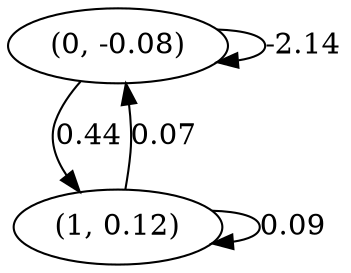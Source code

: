 digraph {
    0 [ label = "(0, -0.08)" ]
    1 [ label = "(1, 0.12)" ]
    0 -> 0 [ label = "-2.14" ]
    1 -> 1 [ label = "0.09" ]
    1 -> 0 [ label = "0.07" ]
    0 -> 1 [ label = "0.44" ]
}

